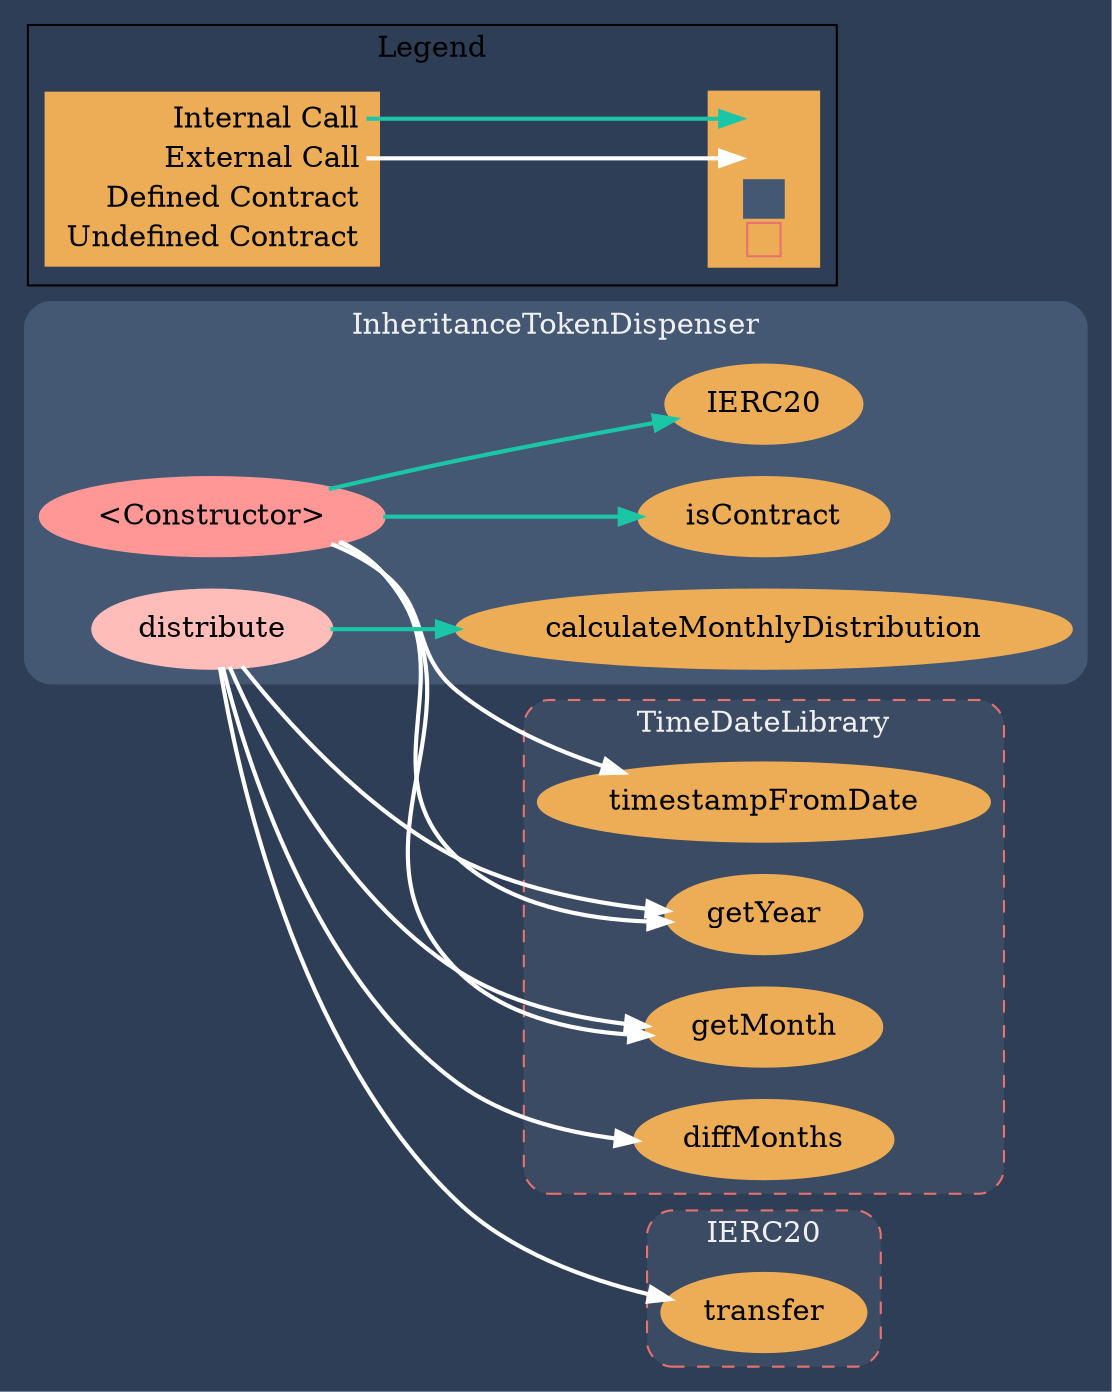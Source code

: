 digraph G {
  graph [ ratio = "auto", page = "100", compound =true, bgcolor = "#2e3e56" ];
  node [ style = "filled", fillcolor = "#edad56", color = "#edad56", penwidth =3 ];
  edge [ color = "#fcfcfc", penwidth =2, fontname = "helvetica Neue Ultra Light" ];
subgraph "clusterInheritanceTokenDispenser" {
  graph [ label = "InheritanceTokenDispenser", color = "#445773", fontcolor = "#f0f0f0", style = "rounded", bgcolor = "#445773" ];
  "InheritanceTokenDispenser.<Constructor>" [ label = "<Constructor>", color = "#FF9797", fillcolor = "#FF9797" ];
  "InheritanceTokenDispenser.distribute" [ label = "distribute", color = "#ffbdb9", fillcolor = "#ffbdb9" ];
  "InheritanceTokenDispenser.calculateMonthlyDistribution" [ label = "calculateMonthlyDistribution" ];
  "InheritanceTokenDispenser.isContract" [ label = "isContract" ];
  "InheritanceTokenDispenser.IERC20" [ label = "IERC20" ];
}

subgraph "clusterTimeDateLibrary" {
  graph [ label = "TimeDateLibrary", color = "#e8726d", fontcolor = "#f0f0f0", style = "rounded,dashed", bgcolor = "#3b4b63" ];
  "TimeDateLibrary.timestampFromDate" [ label = "timestampFromDate" ];
  "TimeDateLibrary.getYear" [ label = "getYear" ];
  "TimeDateLibrary.getMonth" [ label = "getMonth" ];
  "TimeDateLibrary.diffMonths" [ label = "diffMonths" ];
}

subgraph "clusterIERC20" {
  graph [ label = "IERC20", color = "#e8726d", fontcolor = "#f0f0f0", style = "rounded,dashed", bgcolor = "#3b4b63" ];
  "IERC20.transfer" [ label = "transfer" ];
}

  "InheritanceTokenDispenser.<Constructor>";
  "InheritanceTokenDispenser.isContract";
  "InheritanceTokenDispenser.IERC20";
  "TimeDateLibrary.timestampFromDate";
  "TimeDateLibrary.getYear";
  "TimeDateLibrary.getMonth";
  "InheritanceTokenDispenser.distribute";
  "TimeDateLibrary.diffMonths";
  "InheritanceTokenDispenser.calculateMonthlyDistribution";
  "IERC20.transfer";
  "InheritanceTokenDispenser.<Constructor>" -> "InheritanceTokenDispenser.isContract" [ color = "#1bc6a6" ];
  "InheritanceTokenDispenser.<Constructor>" -> "InheritanceTokenDispenser.IERC20" [ color = "#1bc6a6" ];
  "InheritanceTokenDispenser.<Constructor>" -> "TimeDateLibrary.timestampFromDate" [ color = "white" ];
  "InheritanceTokenDispenser.<Constructor>" -> "TimeDateLibrary.getYear" [ color = "white" ];
  "InheritanceTokenDispenser.<Constructor>" -> "TimeDateLibrary.getMonth" [ color = "white" ];
  "InheritanceTokenDispenser.distribute" -> "TimeDateLibrary.getYear" [ color = "white" ];
  "InheritanceTokenDispenser.distribute" -> "TimeDateLibrary.getMonth" [ color = "white" ];
  "InheritanceTokenDispenser.distribute" -> "TimeDateLibrary.diffMonths" [ color = "white" ];
  "InheritanceTokenDispenser.distribute" -> "InheritanceTokenDispenser.calculateMonthlyDistribution" [ color = "#1bc6a6" ];
  "InheritanceTokenDispenser.distribute" -> "IERC20.transfer" [ color = "white" ];


rankdir=LR
node [shape=plaintext]
subgraph cluster_01 { 
label = "Legend";
key [label=<<table border="0" cellpadding="2" cellspacing="0" cellborder="0">
  <tr><td align="right" port="i1">Internal Call</td></tr>
  <tr><td align="right" port="i2">External Call</td></tr>
  <tr><td align="right" port="i3">Defined Contract</td></tr>
  <tr><td align="right" port="i4">Undefined Contract</td></tr>
  </table>>]
key2 [label=<<table border="0" cellpadding="2" cellspacing="0" cellborder="0">
  <tr><td port="i1">&nbsp;&nbsp;&nbsp;</td></tr>
  <tr><td port="i2">&nbsp;&nbsp;&nbsp;</td></tr>
  <tr><td port="i3" bgcolor="#445773">&nbsp;&nbsp;&nbsp;</td></tr>
  <tr><td port="i4">
    <table border="1" cellborder="0" cellspacing="0" cellpadding="7" color="#e8726d">
      <tr>
       <td></td>
      </tr>
     </table>
  </td></tr>
  </table>>]
key:i1:e -> key2:i1:w [color="#1bc6a6"]
key:i2:e -> key2:i2:w [color="white"]
}
}

